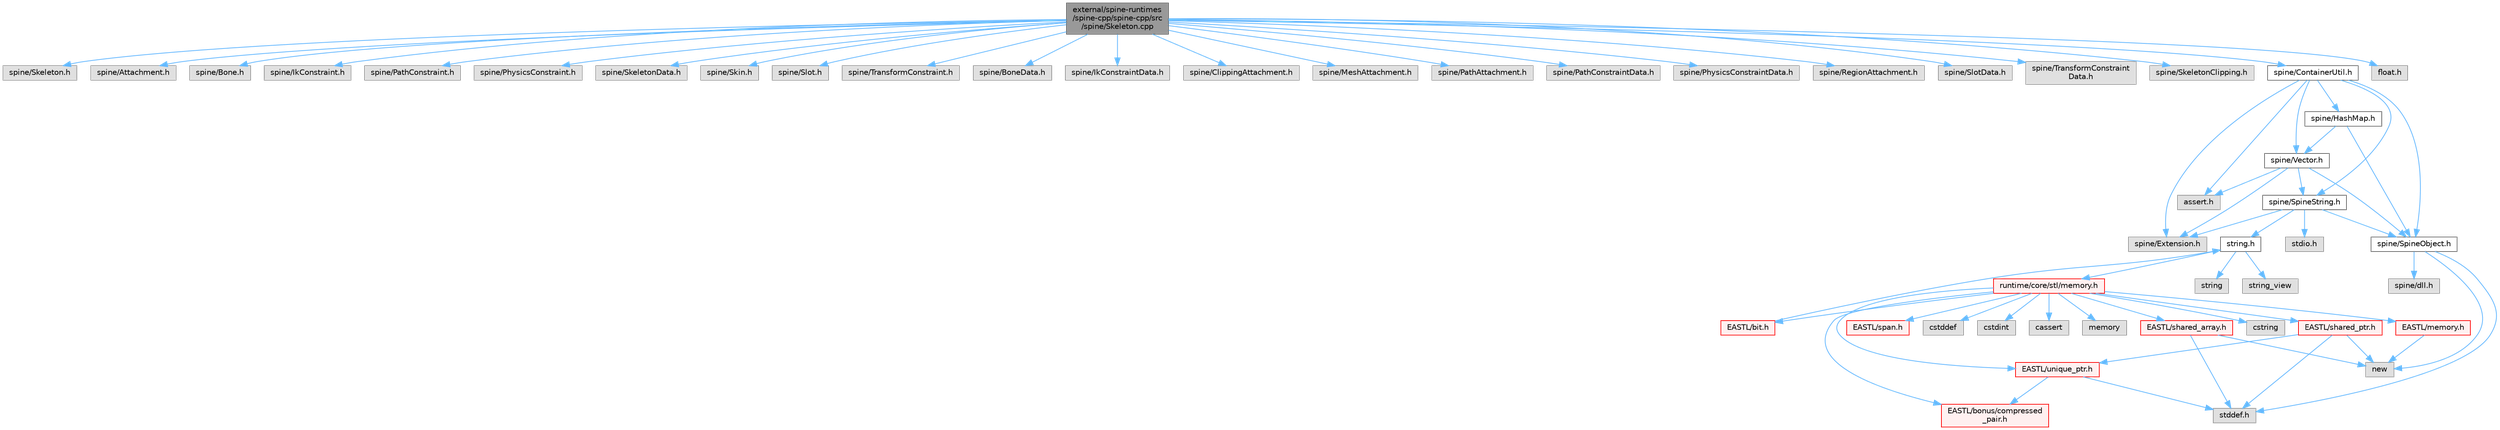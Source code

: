 digraph "external/spine-runtimes/spine-cpp/spine-cpp/src/spine/Skeleton.cpp"
{
 // LATEX_PDF_SIZE
  bgcolor="transparent";
  edge [fontname=Helvetica,fontsize=10,labelfontname=Helvetica,labelfontsize=10];
  node [fontname=Helvetica,fontsize=10,shape=box,height=0.2,width=0.4];
  Node1 [id="Node000001",label="external/spine-runtimes\l/spine-cpp/spine-cpp/src\l/spine/Skeleton.cpp",height=0.2,width=0.4,color="gray40", fillcolor="grey60", style="filled", fontcolor="black",tooltip=" "];
  Node1 -> Node2 [id="edge67_Node000001_Node000002",color="steelblue1",style="solid",tooltip=" "];
  Node2 [id="Node000002",label="spine/Skeleton.h",height=0.2,width=0.4,color="grey60", fillcolor="#E0E0E0", style="filled",tooltip=" "];
  Node1 -> Node3 [id="edge68_Node000001_Node000003",color="steelblue1",style="solid",tooltip=" "];
  Node3 [id="Node000003",label="spine/Attachment.h",height=0.2,width=0.4,color="grey60", fillcolor="#E0E0E0", style="filled",tooltip=" "];
  Node1 -> Node4 [id="edge69_Node000001_Node000004",color="steelblue1",style="solid",tooltip=" "];
  Node4 [id="Node000004",label="spine/Bone.h",height=0.2,width=0.4,color="grey60", fillcolor="#E0E0E0", style="filled",tooltip=" "];
  Node1 -> Node5 [id="edge70_Node000001_Node000005",color="steelblue1",style="solid",tooltip=" "];
  Node5 [id="Node000005",label="spine/IkConstraint.h",height=0.2,width=0.4,color="grey60", fillcolor="#E0E0E0", style="filled",tooltip=" "];
  Node1 -> Node6 [id="edge71_Node000001_Node000006",color="steelblue1",style="solid",tooltip=" "];
  Node6 [id="Node000006",label="spine/PathConstraint.h",height=0.2,width=0.4,color="grey60", fillcolor="#E0E0E0", style="filled",tooltip=" "];
  Node1 -> Node7 [id="edge72_Node000001_Node000007",color="steelblue1",style="solid",tooltip=" "];
  Node7 [id="Node000007",label="spine/PhysicsConstraint.h",height=0.2,width=0.4,color="grey60", fillcolor="#E0E0E0", style="filled",tooltip=" "];
  Node1 -> Node8 [id="edge73_Node000001_Node000008",color="steelblue1",style="solid",tooltip=" "];
  Node8 [id="Node000008",label="spine/SkeletonData.h",height=0.2,width=0.4,color="grey60", fillcolor="#E0E0E0", style="filled",tooltip=" "];
  Node1 -> Node9 [id="edge74_Node000001_Node000009",color="steelblue1",style="solid",tooltip=" "];
  Node9 [id="Node000009",label="spine/Skin.h",height=0.2,width=0.4,color="grey60", fillcolor="#E0E0E0", style="filled",tooltip=" "];
  Node1 -> Node10 [id="edge75_Node000001_Node000010",color="steelblue1",style="solid",tooltip=" "];
  Node10 [id="Node000010",label="spine/Slot.h",height=0.2,width=0.4,color="grey60", fillcolor="#E0E0E0", style="filled",tooltip=" "];
  Node1 -> Node11 [id="edge76_Node000001_Node000011",color="steelblue1",style="solid",tooltip=" "];
  Node11 [id="Node000011",label="spine/TransformConstraint.h",height=0.2,width=0.4,color="grey60", fillcolor="#E0E0E0", style="filled",tooltip=" "];
  Node1 -> Node12 [id="edge77_Node000001_Node000012",color="steelblue1",style="solid",tooltip=" "];
  Node12 [id="Node000012",label="spine/BoneData.h",height=0.2,width=0.4,color="grey60", fillcolor="#E0E0E0", style="filled",tooltip=" "];
  Node1 -> Node13 [id="edge78_Node000001_Node000013",color="steelblue1",style="solid",tooltip=" "];
  Node13 [id="Node000013",label="spine/IkConstraintData.h",height=0.2,width=0.4,color="grey60", fillcolor="#E0E0E0", style="filled",tooltip=" "];
  Node1 -> Node14 [id="edge79_Node000001_Node000014",color="steelblue1",style="solid",tooltip=" "];
  Node14 [id="Node000014",label="spine/ClippingAttachment.h",height=0.2,width=0.4,color="grey60", fillcolor="#E0E0E0", style="filled",tooltip=" "];
  Node1 -> Node15 [id="edge80_Node000001_Node000015",color="steelblue1",style="solid",tooltip=" "];
  Node15 [id="Node000015",label="spine/MeshAttachment.h",height=0.2,width=0.4,color="grey60", fillcolor="#E0E0E0", style="filled",tooltip=" "];
  Node1 -> Node16 [id="edge81_Node000001_Node000016",color="steelblue1",style="solid",tooltip=" "];
  Node16 [id="Node000016",label="spine/PathAttachment.h",height=0.2,width=0.4,color="grey60", fillcolor="#E0E0E0", style="filled",tooltip=" "];
  Node1 -> Node17 [id="edge82_Node000001_Node000017",color="steelblue1",style="solid",tooltip=" "];
  Node17 [id="Node000017",label="spine/PathConstraintData.h",height=0.2,width=0.4,color="grey60", fillcolor="#E0E0E0", style="filled",tooltip=" "];
  Node1 -> Node18 [id="edge83_Node000001_Node000018",color="steelblue1",style="solid",tooltip=" "];
  Node18 [id="Node000018",label="spine/PhysicsConstraintData.h",height=0.2,width=0.4,color="grey60", fillcolor="#E0E0E0", style="filled",tooltip=" "];
  Node1 -> Node19 [id="edge84_Node000001_Node000019",color="steelblue1",style="solid",tooltip=" "];
  Node19 [id="Node000019",label="spine/RegionAttachment.h",height=0.2,width=0.4,color="grey60", fillcolor="#E0E0E0", style="filled",tooltip=" "];
  Node1 -> Node20 [id="edge85_Node000001_Node000020",color="steelblue1",style="solid",tooltip=" "];
  Node20 [id="Node000020",label="spine/SlotData.h",height=0.2,width=0.4,color="grey60", fillcolor="#E0E0E0", style="filled",tooltip=" "];
  Node1 -> Node21 [id="edge86_Node000001_Node000021",color="steelblue1",style="solid",tooltip=" "];
  Node21 [id="Node000021",label="spine/TransformConstraint\lData.h",height=0.2,width=0.4,color="grey60", fillcolor="#E0E0E0", style="filled",tooltip=" "];
  Node1 -> Node22 [id="edge87_Node000001_Node000022",color="steelblue1",style="solid",tooltip=" "];
  Node22 [id="Node000022",label="spine/SkeletonClipping.h",height=0.2,width=0.4,color="grey60", fillcolor="#E0E0E0", style="filled",tooltip=" "];
  Node1 -> Node23 [id="edge88_Node000001_Node000023",color="steelblue1",style="solid",tooltip=" "];
  Node23 [id="Node000023",label="spine/ContainerUtil.h",height=0.2,width=0.4,color="grey40", fillcolor="white", style="filled",URL="$_container_util_8h.html",tooltip=" "];
  Node23 -> Node24 [id="edge89_Node000023_Node000024",color="steelblue1",style="solid",tooltip=" "];
  Node24 [id="Node000024",label="spine/Extension.h",height=0.2,width=0.4,color="grey60", fillcolor="#E0E0E0", style="filled",tooltip=" "];
  Node23 -> Node25 [id="edge90_Node000023_Node000025",color="steelblue1",style="solid",tooltip=" "];
  Node25 [id="Node000025",label="spine/Vector.h",height=0.2,width=0.4,color="grey40", fillcolor="white", style="filled",URL="$external_2spine-runtimes_2spine-cpp_2spine-cpp_2include_2spine_2vector_8h.html",tooltip=" "];
  Node25 -> Node24 [id="edge91_Node000025_Node000024",color="steelblue1",style="solid",tooltip=" "];
  Node25 -> Node26 [id="edge92_Node000025_Node000026",color="steelblue1",style="solid",tooltip=" "];
  Node26 [id="Node000026",label="spine/SpineObject.h",height=0.2,width=0.4,color="grey40", fillcolor="white", style="filled",URL="$_spine_object_8h.html",tooltip=" "];
  Node26 -> Node27 [id="edge93_Node000026_Node000027",color="steelblue1",style="solid",tooltip=" "];
  Node27 [id="Node000027",label="new",height=0.2,width=0.4,color="grey60", fillcolor="#E0E0E0", style="filled",tooltip=" "];
  Node26 -> Node28 [id="edge94_Node000026_Node000028",color="steelblue1",style="solid",tooltip=" "];
  Node28 [id="Node000028",label="stddef.h",height=0.2,width=0.4,color="grey60", fillcolor="#E0E0E0", style="filled",tooltip=" "];
  Node26 -> Node29 [id="edge95_Node000026_Node000029",color="steelblue1",style="solid",tooltip=" "];
  Node29 [id="Node000029",label="spine/dll.h",height=0.2,width=0.4,color="grey60", fillcolor="#E0E0E0", style="filled",tooltip=" "];
  Node25 -> Node30 [id="edge96_Node000025_Node000030",color="steelblue1",style="solid",tooltip=" "];
  Node30 [id="Node000030",label="spine/SpineString.h",height=0.2,width=0.4,color="grey40", fillcolor="white", style="filled",URL="$_spine_string_8h.html",tooltip=" "];
  Node30 -> Node26 [id="edge97_Node000030_Node000026",color="steelblue1",style="solid",tooltip=" "];
  Node30 -> Node24 [id="edge98_Node000030_Node000024",color="steelblue1",style="solid",tooltip=" "];
  Node30 -> Node31 [id="edge99_Node000030_Node000031",color="steelblue1",style="solid",tooltip=" "];
  Node31 [id="Node000031",label="string.h",height=0.2,width=0.4,color="grey40", fillcolor="white", style="filled",URL="$string_8h.html",tooltip=" "];
  Node31 -> Node32 [id="edge100_Node000031_Node000032",color="steelblue1",style="solid",tooltip=" "];
  Node32 [id="Node000032",label="string",height=0.2,width=0.4,color="grey60", fillcolor="#E0E0E0", style="filled",tooltip=" "];
  Node31 -> Node33 [id="edge101_Node000031_Node000033",color="steelblue1",style="solid",tooltip=" "];
  Node33 [id="Node000033",label="string_view",height=0.2,width=0.4,color="grey60", fillcolor="#E0E0E0", style="filled",tooltip=" "];
  Node31 -> Node34 [id="edge102_Node000031_Node000034",color="steelblue1",style="solid",tooltip=" "];
  Node34 [id="Node000034",label="runtime/core/stl/memory.h",height=0.2,width=0.4,color="red", fillcolor="#FFF0F0", style="filled",URL="$runtime_2core_2stl_2memory_8h.html",tooltip=" "];
  Node34 -> Node35 [id="edge103_Node000034_Node000035",color="steelblue1",style="solid",tooltip=" "];
  Node35 [id="Node000035",label="cstddef",height=0.2,width=0.4,color="grey60", fillcolor="#E0E0E0", style="filled",tooltip=" "];
  Node34 -> Node36 [id="edge104_Node000034_Node000036",color="steelblue1",style="solid",tooltip=" "];
  Node36 [id="Node000036",label="cstdint",height=0.2,width=0.4,color="grey60", fillcolor="#E0E0E0", style="filled",tooltip=" "];
  Node34 -> Node37 [id="edge105_Node000034_Node000037",color="steelblue1",style="solid",tooltip=" "];
  Node37 [id="Node000037",label="cassert",height=0.2,width=0.4,color="grey60", fillcolor="#E0E0E0", style="filled",tooltip=" "];
  Node34 -> Node38 [id="edge106_Node000034_Node000038",color="steelblue1",style="solid",tooltip=" "];
  Node38 [id="Node000038",label="memory",height=0.2,width=0.4,color="grey60", fillcolor="#E0E0E0", style="filled",tooltip=" "];
  Node34 -> Node39 [id="edge107_Node000034_Node000039",color="steelblue1",style="solid",tooltip=" "];
  Node39 [id="Node000039",label="cstring",height=0.2,width=0.4,color="grey60", fillcolor="#E0E0E0", style="filled",tooltip=" "];
  Node34 -> Node40 [id="edge108_Node000034_Node000040",color="steelblue1",style="solid",tooltip=" "];
  Node40 [id="Node000040",label="EASTL/bit.h",height=0.2,width=0.4,color="red", fillcolor="#FFF0F0", style="filled",URL="$bit_8h.html",tooltip=" "];
  Node40 -> Node31 [id="edge109_Node000040_Node000031",color="steelblue1",style="solid",tooltip=" "];
  Node34 -> Node60 [id="edge110_Node000034_Node000060",color="steelblue1",style="solid",tooltip=" "];
  Node60 [id="Node000060",label="EASTL/memory.h",height=0.2,width=0.4,color="red", fillcolor="#FFF0F0", style="filled",URL="$runtime_2_e_a_s_t_l_2include_2_e_a_s_t_l_2memory_8h.html",tooltip=" "];
  Node60 -> Node27 [id="edge111_Node000060_Node000027",color="steelblue1",style="solid",tooltip=" "];
  Node34 -> Node87 [id="edge112_Node000034_Node000087",color="steelblue1",style="solid",tooltip=" "];
  Node87 [id="Node000087",label="EASTL/shared_array.h",height=0.2,width=0.4,color="red", fillcolor="#FFF0F0", style="filled",URL="$shared__array_8h.html",tooltip=" "];
  Node87 -> Node27 [id="edge113_Node000087_Node000027",color="steelblue1",style="solid",tooltip=" "];
  Node87 -> Node28 [id="edge114_Node000087_Node000028",color="steelblue1",style="solid",tooltip=" "];
  Node34 -> Node90 [id="edge115_Node000034_Node000090",color="steelblue1",style="solid",tooltip=" "];
  Node90 [id="Node000090",label="EASTL/unique_ptr.h",height=0.2,width=0.4,color="red", fillcolor="#FFF0F0", style="filled",URL="$unique__ptr_8h.html",tooltip=" "];
  Node90 -> Node91 [id="edge116_Node000090_Node000091",color="steelblue1",style="solid",tooltip=" "];
  Node91 [id="Node000091",label="EASTL/bonus/compressed\l_pair.h",height=0.2,width=0.4,color="red", fillcolor="#FFF0F0", style="filled",URL="$compressed__pair_8h.html",tooltip=" "];
  Node90 -> Node28 [id="edge117_Node000090_Node000028",color="steelblue1",style="solid",tooltip=" "];
  Node34 -> Node93 [id="edge118_Node000034_Node000093",color="steelblue1",style="solid",tooltip=" "];
  Node93 [id="Node000093",label="EASTL/shared_ptr.h",height=0.2,width=0.4,color="red", fillcolor="#FFF0F0", style="filled",URL="$shared__ptr_8h.html",tooltip=" "];
  Node93 -> Node90 [id="edge119_Node000093_Node000090",color="steelblue1",style="solid",tooltip=" "];
  Node93 -> Node27 [id="edge120_Node000093_Node000027",color="steelblue1",style="solid",tooltip=" "];
  Node93 -> Node28 [id="edge121_Node000093_Node000028",color="steelblue1",style="solid",tooltip=" "];
  Node34 -> Node173 [id="edge122_Node000034_Node000173",color="steelblue1",style="solid",tooltip=" "];
  Node173 [id="Node000173",label="EASTL/span.h",height=0.2,width=0.4,color="red", fillcolor="#FFF0F0", style="filled",URL="$span_8h.html",tooltip=" "];
  Node34 -> Node91 [id="edge123_Node000034_Node000091",color="steelblue1",style="solid",tooltip=" "];
  Node30 -> Node178 [id="edge124_Node000030_Node000178",color="steelblue1",style="solid",tooltip=" "];
  Node178 [id="Node000178",label="stdio.h",height=0.2,width=0.4,color="grey60", fillcolor="#E0E0E0", style="filled",tooltip=" "];
  Node25 -> Node179 [id="edge125_Node000025_Node000179",color="steelblue1",style="solid",tooltip=" "];
  Node179 [id="Node000179",label="assert.h",height=0.2,width=0.4,color="grey60", fillcolor="#E0E0E0", style="filled",tooltip=" "];
  Node23 -> Node180 [id="edge126_Node000023_Node000180",color="steelblue1",style="solid",tooltip=" "];
  Node180 [id="Node000180",label="spine/HashMap.h",height=0.2,width=0.4,color="grey40", fillcolor="white", style="filled",URL="$_hash_map_8h.html",tooltip=" "];
  Node180 -> Node25 [id="edge127_Node000180_Node000025",color="steelblue1",style="solid",tooltip=" "];
  Node180 -> Node26 [id="edge128_Node000180_Node000026",color="steelblue1",style="solid",tooltip=" "];
  Node23 -> Node26 [id="edge129_Node000023_Node000026",color="steelblue1",style="solid",tooltip=" "];
  Node23 -> Node30 [id="edge130_Node000023_Node000030",color="steelblue1",style="solid",tooltip=" "];
  Node23 -> Node179 [id="edge131_Node000023_Node000179",color="steelblue1",style="solid",tooltip=" "];
  Node1 -> Node78 [id="edge132_Node000001_Node000078",color="steelblue1",style="solid",tooltip=" "];
  Node78 [id="Node000078",label="float.h",height=0.2,width=0.4,color="grey60", fillcolor="#E0E0E0", style="filled",tooltip=" "];
}
